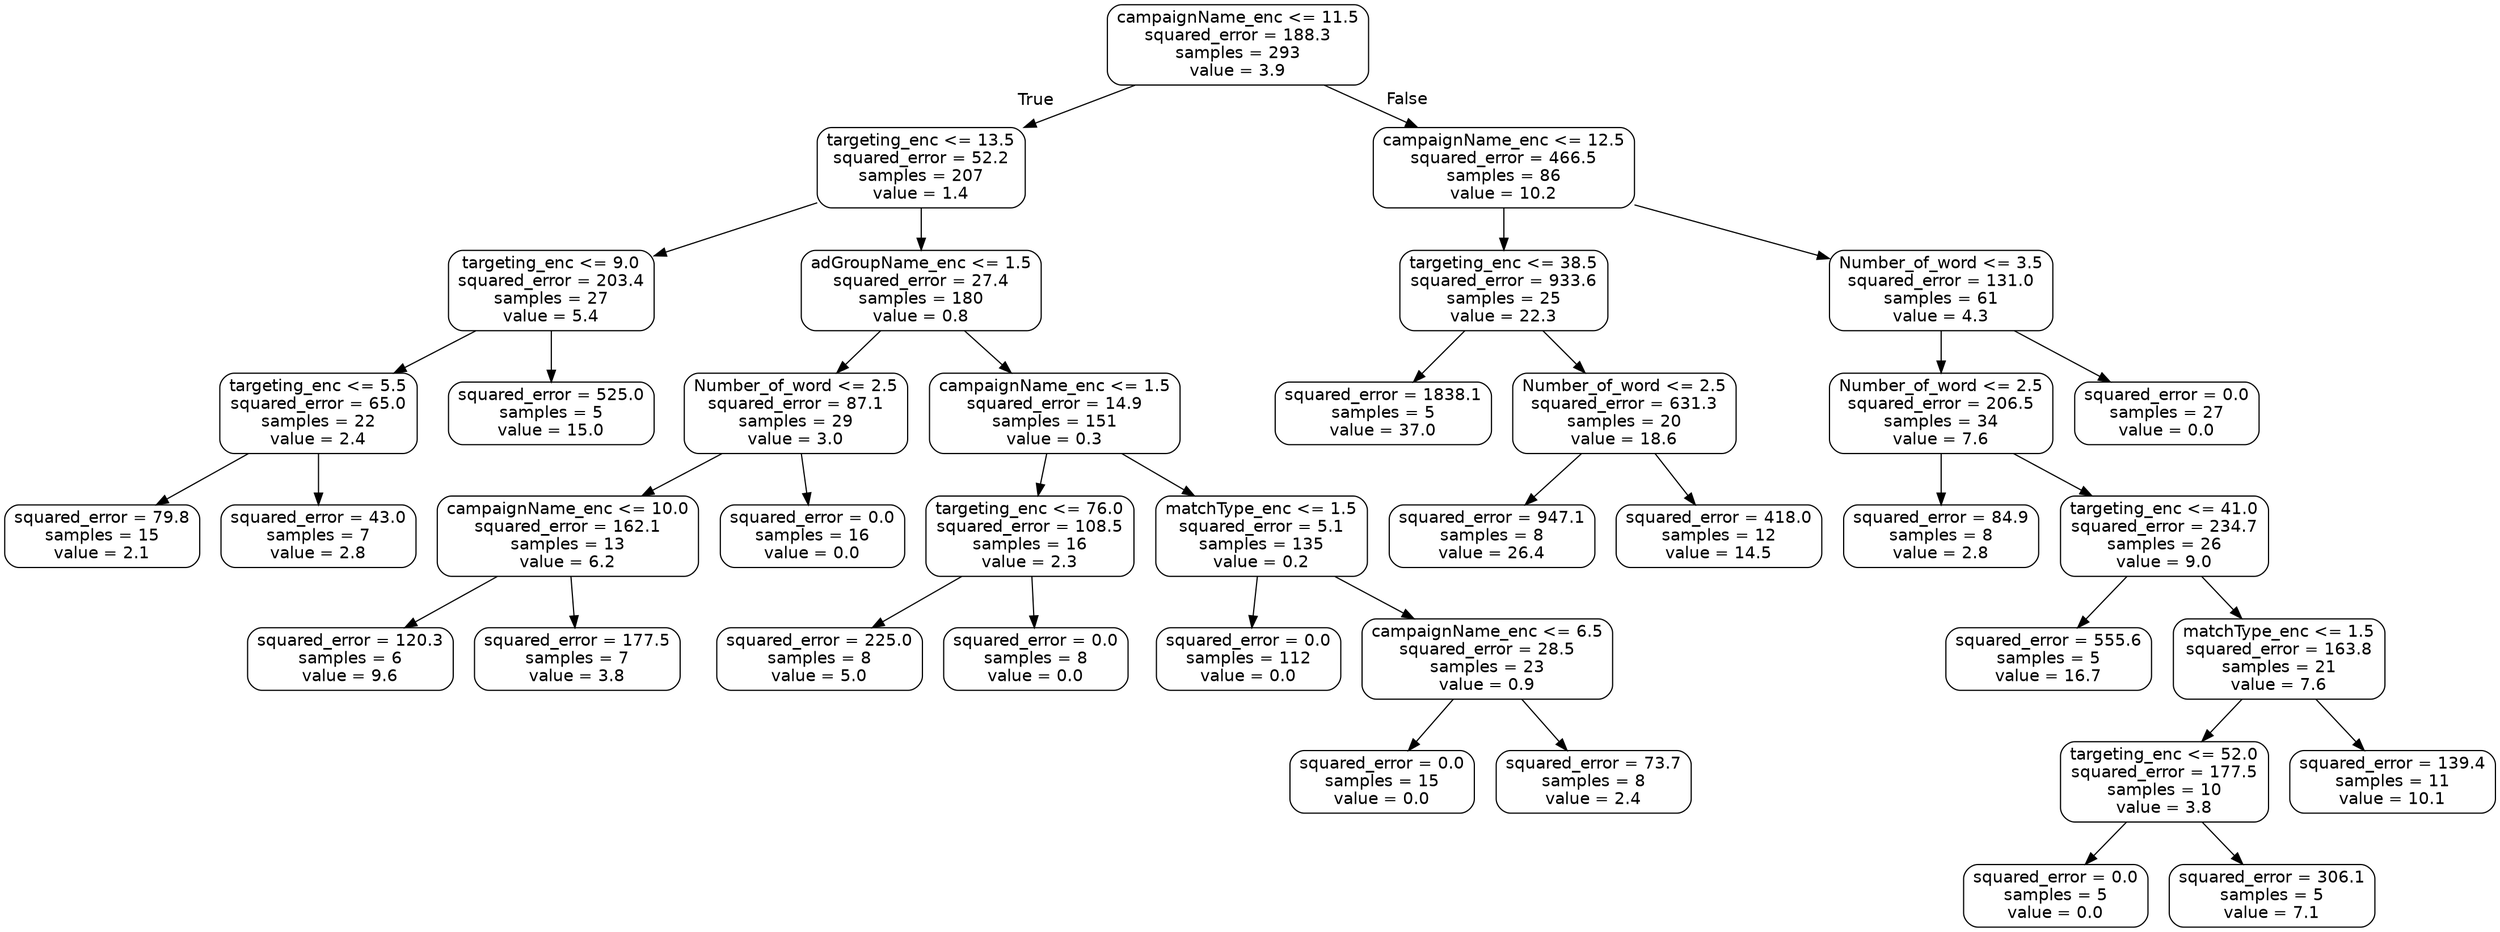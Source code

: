 digraph Tree {
node [shape=box, style="rounded", color="black", fontname="helvetica"] ;
edge [fontname="helvetica"] ;
0 [label="campaignName_enc <= 11.5\nsquared_error = 188.3\nsamples = 293\nvalue = 3.9"] ;
1 [label="targeting_enc <= 13.5\nsquared_error = 52.2\nsamples = 207\nvalue = 1.4"] ;
0 -> 1 [labeldistance=2.5, labelangle=45, headlabel="True"] ;
2 [label="targeting_enc <= 9.0\nsquared_error = 203.4\nsamples = 27\nvalue = 5.4"] ;
1 -> 2 ;
3 [label="targeting_enc <= 5.5\nsquared_error = 65.0\nsamples = 22\nvalue = 2.4"] ;
2 -> 3 ;
4 [label="squared_error = 79.8\nsamples = 15\nvalue = 2.1"] ;
3 -> 4 ;
5 [label="squared_error = 43.0\nsamples = 7\nvalue = 2.8"] ;
3 -> 5 ;
6 [label="squared_error = 525.0\nsamples = 5\nvalue = 15.0"] ;
2 -> 6 ;
7 [label="adGroupName_enc <= 1.5\nsquared_error = 27.4\nsamples = 180\nvalue = 0.8"] ;
1 -> 7 ;
8 [label="Number_of_word <= 2.5\nsquared_error = 87.1\nsamples = 29\nvalue = 3.0"] ;
7 -> 8 ;
9 [label="campaignName_enc <= 10.0\nsquared_error = 162.1\nsamples = 13\nvalue = 6.2"] ;
8 -> 9 ;
10 [label="squared_error = 120.3\nsamples = 6\nvalue = 9.6"] ;
9 -> 10 ;
11 [label="squared_error = 177.5\nsamples = 7\nvalue = 3.8"] ;
9 -> 11 ;
12 [label="squared_error = 0.0\nsamples = 16\nvalue = 0.0"] ;
8 -> 12 ;
13 [label="campaignName_enc <= 1.5\nsquared_error = 14.9\nsamples = 151\nvalue = 0.3"] ;
7 -> 13 ;
14 [label="targeting_enc <= 76.0\nsquared_error = 108.5\nsamples = 16\nvalue = 2.3"] ;
13 -> 14 ;
15 [label="squared_error = 225.0\nsamples = 8\nvalue = 5.0"] ;
14 -> 15 ;
16 [label="squared_error = 0.0\nsamples = 8\nvalue = 0.0"] ;
14 -> 16 ;
17 [label="matchType_enc <= 1.5\nsquared_error = 5.1\nsamples = 135\nvalue = 0.2"] ;
13 -> 17 ;
18 [label="squared_error = 0.0\nsamples = 112\nvalue = 0.0"] ;
17 -> 18 ;
19 [label="campaignName_enc <= 6.5\nsquared_error = 28.5\nsamples = 23\nvalue = 0.9"] ;
17 -> 19 ;
20 [label="squared_error = 0.0\nsamples = 15\nvalue = 0.0"] ;
19 -> 20 ;
21 [label="squared_error = 73.7\nsamples = 8\nvalue = 2.4"] ;
19 -> 21 ;
22 [label="campaignName_enc <= 12.5\nsquared_error = 466.5\nsamples = 86\nvalue = 10.2"] ;
0 -> 22 [labeldistance=2.5, labelangle=-45, headlabel="False"] ;
23 [label="targeting_enc <= 38.5\nsquared_error = 933.6\nsamples = 25\nvalue = 22.3"] ;
22 -> 23 ;
24 [label="squared_error = 1838.1\nsamples = 5\nvalue = 37.0"] ;
23 -> 24 ;
25 [label="Number_of_word <= 2.5\nsquared_error = 631.3\nsamples = 20\nvalue = 18.6"] ;
23 -> 25 ;
26 [label="squared_error = 947.1\nsamples = 8\nvalue = 26.4"] ;
25 -> 26 ;
27 [label="squared_error = 418.0\nsamples = 12\nvalue = 14.5"] ;
25 -> 27 ;
28 [label="Number_of_word <= 3.5\nsquared_error = 131.0\nsamples = 61\nvalue = 4.3"] ;
22 -> 28 ;
29 [label="Number_of_word <= 2.5\nsquared_error = 206.5\nsamples = 34\nvalue = 7.6"] ;
28 -> 29 ;
30 [label="squared_error = 84.9\nsamples = 8\nvalue = 2.8"] ;
29 -> 30 ;
31 [label="targeting_enc <= 41.0\nsquared_error = 234.7\nsamples = 26\nvalue = 9.0"] ;
29 -> 31 ;
32 [label="squared_error = 555.6\nsamples = 5\nvalue = 16.7"] ;
31 -> 32 ;
33 [label="matchType_enc <= 1.5\nsquared_error = 163.8\nsamples = 21\nvalue = 7.6"] ;
31 -> 33 ;
34 [label="targeting_enc <= 52.0\nsquared_error = 177.5\nsamples = 10\nvalue = 3.8"] ;
33 -> 34 ;
35 [label="squared_error = 0.0\nsamples = 5\nvalue = 0.0"] ;
34 -> 35 ;
36 [label="squared_error = 306.1\nsamples = 5\nvalue = 7.1"] ;
34 -> 36 ;
37 [label="squared_error = 139.4\nsamples = 11\nvalue = 10.1"] ;
33 -> 37 ;
38 [label="squared_error = 0.0\nsamples = 27\nvalue = 0.0"] ;
28 -> 38 ;
}